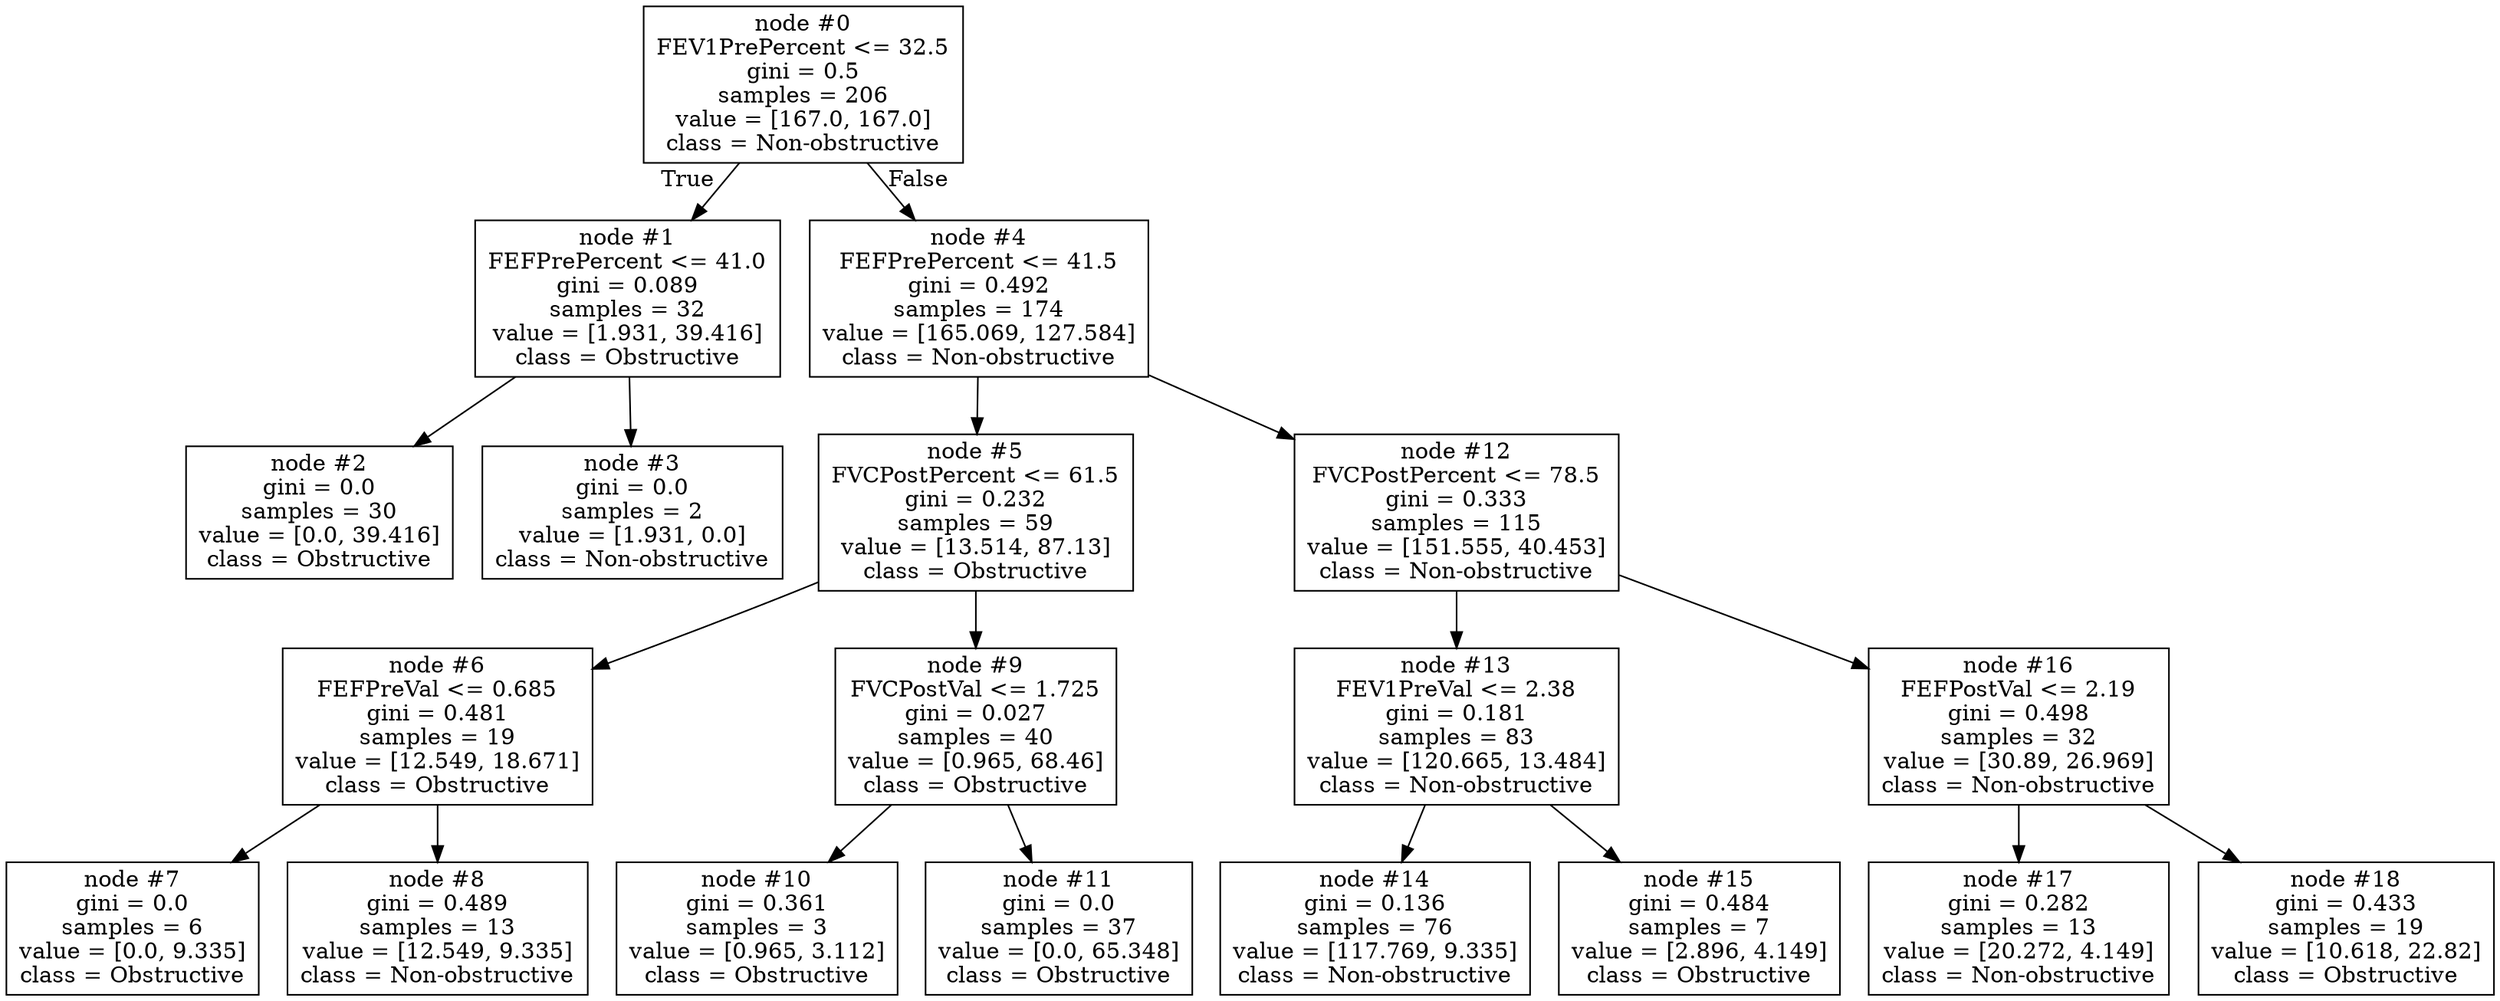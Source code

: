 digraph Tree {
node [shape=box] ;
0 [label="node #0\nFEV1PrePercent <= 32.5\ngini = 0.5\nsamples = 206\nvalue = [167.0, 167.0]\nclass = Non-obstructive"] ;
1 [label="node #1\nFEFPrePercent <= 41.0\ngini = 0.089\nsamples = 32\nvalue = [1.931, 39.416]\nclass = Obstructive"] ;
0 -> 1 [labeldistance=2.5, labelangle=45, headlabel="True"] ;
2 [label="node #2\ngini = 0.0\nsamples = 30\nvalue = [0.0, 39.416]\nclass = Obstructive"] ;
1 -> 2 ;
3 [label="node #3\ngini = 0.0\nsamples = 2\nvalue = [1.931, 0.0]\nclass = Non-obstructive"] ;
1 -> 3 ;
4 [label="node #4\nFEFPrePercent <= 41.5\ngini = 0.492\nsamples = 174\nvalue = [165.069, 127.584]\nclass = Non-obstructive"] ;
0 -> 4 [labeldistance=2.5, labelangle=-45, headlabel="False"] ;
5 [label="node #5\nFVCPostPercent <= 61.5\ngini = 0.232\nsamples = 59\nvalue = [13.514, 87.13]\nclass = Obstructive"] ;
4 -> 5 ;
6 [label="node #6\nFEFPreVal <= 0.685\ngini = 0.481\nsamples = 19\nvalue = [12.549, 18.671]\nclass = Obstructive"] ;
5 -> 6 ;
7 [label="node #7\ngini = 0.0\nsamples = 6\nvalue = [0.0, 9.335]\nclass = Obstructive"] ;
6 -> 7 ;
8 [label="node #8\ngini = 0.489\nsamples = 13\nvalue = [12.549, 9.335]\nclass = Non-obstructive"] ;
6 -> 8 ;
9 [label="node #9\nFVCPostVal <= 1.725\ngini = 0.027\nsamples = 40\nvalue = [0.965, 68.46]\nclass = Obstructive"] ;
5 -> 9 ;
10 [label="node #10\ngini = 0.361\nsamples = 3\nvalue = [0.965, 3.112]\nclass = Obstructive"] ;
9 -> 10 ;
11 [label="node #11\ngini = 0.0\nsamples = 37\nvalue = [0.0, 65.348]\nclass = Obstructive"] ;
9 -> 11 ;
12 [label="node #12\nFVCPostPercent <= 78.5\ngini = 0.333\nsamples = 115\nvalue = [151.555, 40.453]\nclass = Non-obstructive"] ;
4 -> 12 ;
13 [label="node #13\nFEV1PreVal <= 2.38\ngini = 0.181\nsamples = 83\nvalue = [120.665, 13.484]\nclass = Non-obstructive"] ;
12 -> 13 ;
14 [label="node #14\ngini = 0.136\nsamples = 76\nvalue = [117.769, 9.335]\nclass = Non-obstructive"] ;
13 -> 14 ;
15 [label="node #15\ngini = 0.484\nsamples = 7\nvalue = [2.896, 4.149]\nclass = Obstructive"] ;
13 -> 15 ;
16 [label="node #16\nFEFPostVal <= 2.19\ngini = 0.498\nsamples = 32\nvalue = [30.89, 26.969]\nclass = Non-obstructive"] ;
12 -> 16 ;
17 [label="node #17\ngini = 0.282\nsamples = 13\nvalue = [20.272, 4.149]\nclass = Non-obstructive"] ;
16 -> 17 ;
18 [label="node #18\ngini = 0.433\nsamples = 19\nvalue = [10.618, 22.82]\nclass = Obstructive"] ;
16 -> 18 ;
}